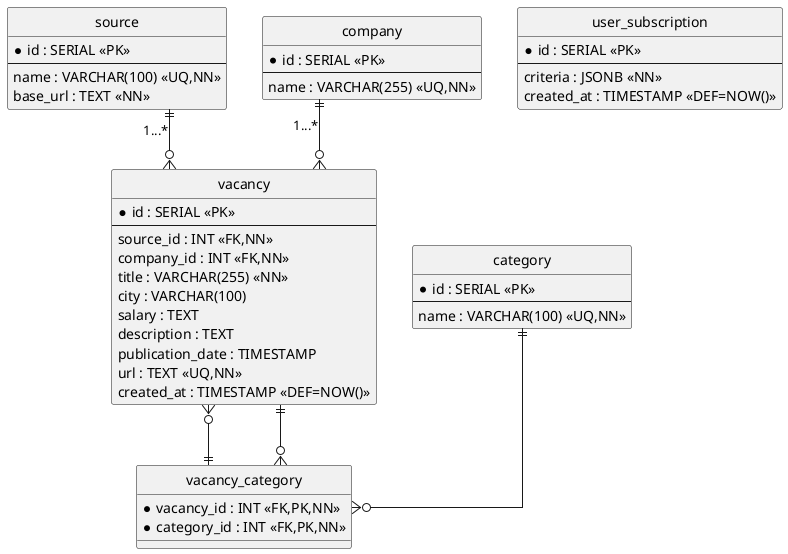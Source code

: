 @startuml
hide circle
skinparam linetype ortho

entity "source" as src {
  * id : SERIAL <<PK>>
  --
    name : VARCHAR(100) <<UQ,NN>>
    base_url : TEXT <<NN>>
}

entity "company" as cmp {
  * id : SERIAL <<PK>>
  --
    name : VARCHAR(255) <<UQ,NN>>
}

entity "vacancy" as vac {
  * id : SERIAL <<PK>>
  --
    source_id : INT <<FK,NN>>
    company_id : INT <<FK,NN>>
    title : VARCHAR(255) <<NN>>
    city : VARCHAR(100)
    salary : TEXT
    description : TEXT
    publication_date : TIMESTAMP
    url : TEXT <<UQ,NN>>
    created_at : TIMESTAMP <<DEF=NOW()>>
}

entity "category" as cat {
  * id : SERIAL <<PK>>
  --
    name : VARCHAR(100) <<UQ,NN>>
}

entity "vacancy_category" as vc {
  * vacancy_id : INT <<FK,PK,NN>>
  * category_id : INT <<FK,PK,NN>>
}

entity "user_subscription" as sub {
  * id : SERIAL <<PK>>
  --
    criteria : JSONB <<NN>>
    created_at : TIMESTAMP <<DEF=NOW()>>
}

' Отношения
src ||--o{ vac   : "1...*"
cmp ||--o{ vac   : "1...*"
vac }o--|| vc    : ""
cat ||--o{ vc    : ""
vac ||--o{ vc    : ""


@enduml